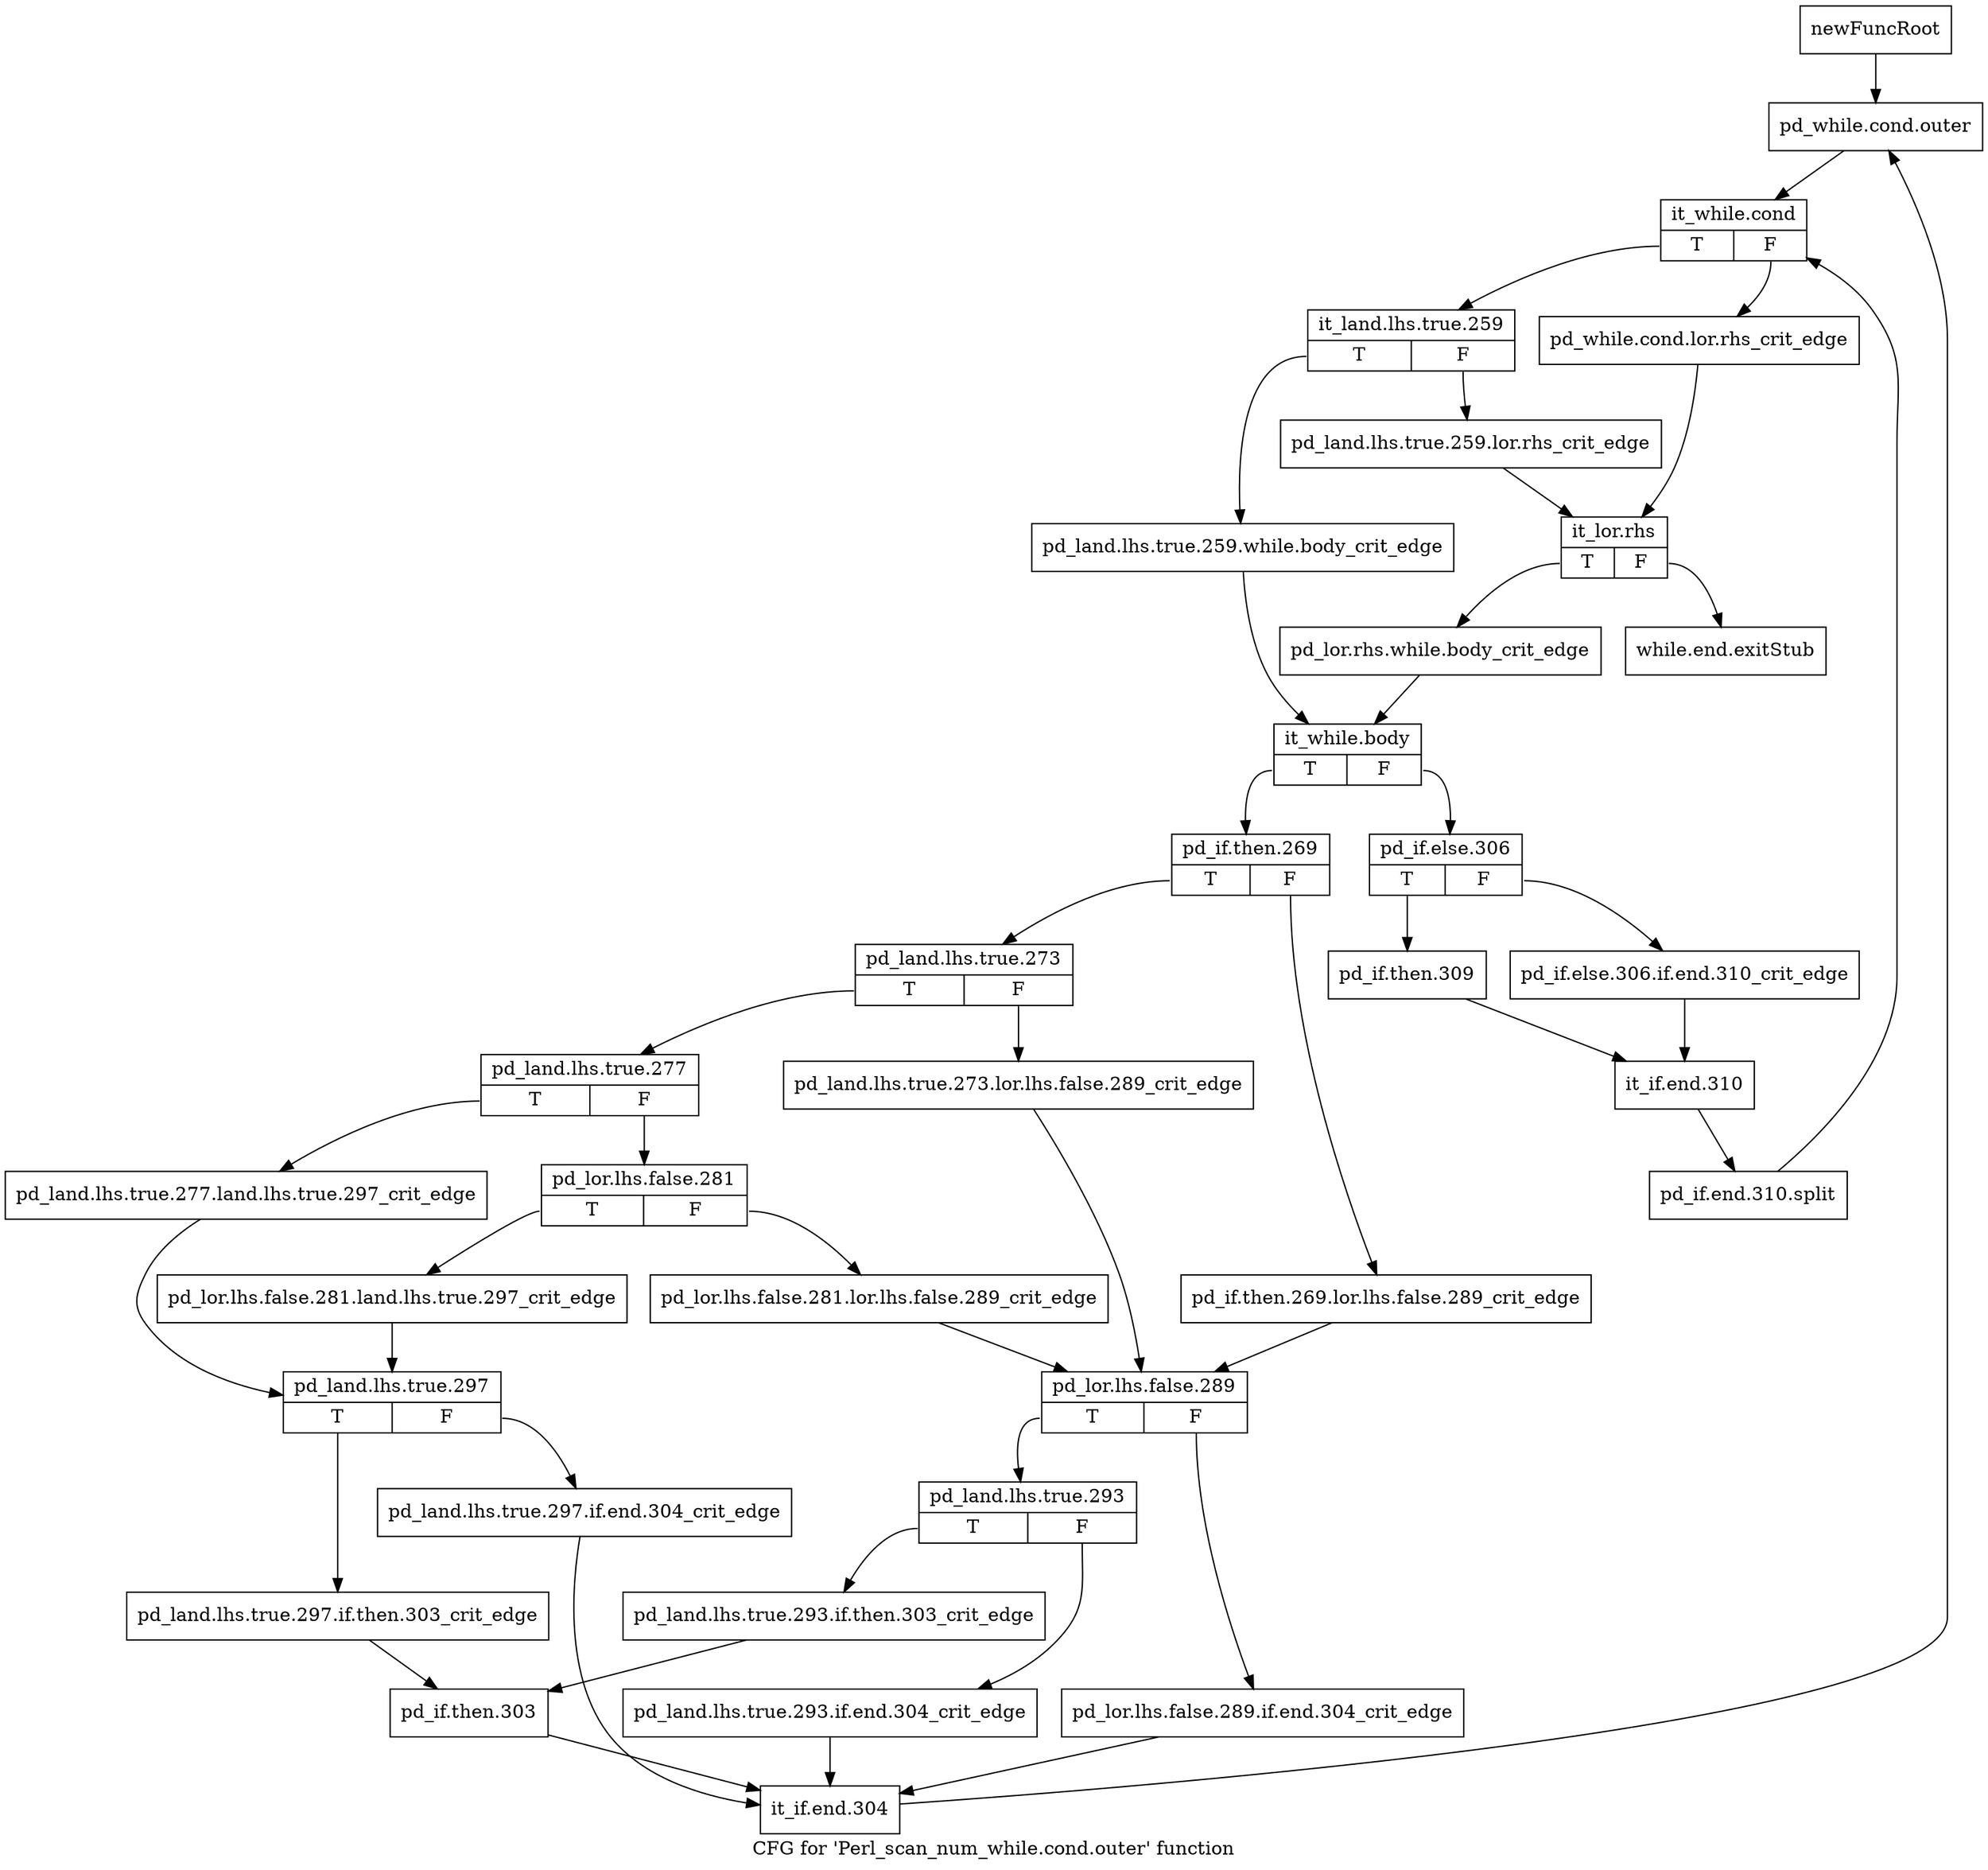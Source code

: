 digraph "CFG for 'Perl_scan_num_while.cond.outer' function" {
	label="CFG for 'Perl_scan_num_while.cond.outer' function";

	Node0x5692350 [shape=record,label="{newFuncRoot}"];
	Node0x5692350 -> Node0x56923f0;
	Node0x56923a0 [shape=record,label="{while.end.exitStub}"];
	Node0x56923f0 [shape=record,label="{pd_while.cond.outer}"];
	Node0x56923f0 -> Node0x5692440;
	Node0x5692440 [shape=record,label="{it_while.cond|{<s0>T|<s1>F}}"];
	Node0x5692440:s0 -> Node0x56924e0;
	Node0x5692440:s1 -> Node0x5692490;
	Node0x5692490 [shape=record,label="{pd_while.cond.lor.rhs_crit_edge}"];
	Node0x5692490 -> Node0x5692580;
	Node0x56924e0 [shape=record,label="{it_land.lhs.true.259|{<s0>T|<s1>F}}"];
	Node0x56924e0:s0 -> Node0x5692620;
	Node0x56924e0:s1 -> Node0x5692530;
	Node0x5692530 [shape=record,label="{pd_land.lhs.true.259.lor.rhs_crit_edge}"];
	Node0x5692530 -> Node0x5692580;
	Node0x5692580 [shape=record,label="{it_lor.rhs|{<s0>T|<s1>F}}"];
	Node0x5692580:s0 -> Node0x56925d0;
	Node0x5692580:s1 -> Node0x56923a0;
	Node0x56925d0 [shape=record,label="{pd_lor.rhs.while.body_crit_edge}"];
	Node0x56925d0 -> Node0x5692670;
	Node0x5692620 [shape=record,label="{pd_land.lhs.true.259.while.body_crit_edge}"];
	Node0x5692620 -> Node0x5692670;
	Node0x5692670 [shape=record,label="{it_while.body|{<s0>T|<s1>F}}"];
	Node0x5692670:s0 -> Node0x5692800;
	Node0x5692670:s1 -> Node0x56926c0;
	Node0x56926c0 [shape=record,label="{pd_if.else.306|{<s0>T|<s1>F}}"];
	Node0x56926c0:s0 -> Node0x5692760;
	Node0x56926c0:s1 -> Node0x5692710;
	Node0x5692710 [shape=record,label="{pd_if.else.306.if.end.310_crit_edge}"];
	Node0x5692710 -> Node0x56927b0;
	Node0x5692760 [shape=record,label="{pd_if.then.309}"];
	Node0x5692760 -> Node0x56927b0;
	Node0x56927b0 [shape=record,label="{it_if.end.310}"];
	Node0x56927b0 -> Node0x6d2e100;
	Node0x6d2e100 [shape=record,label="{pd_if.end.310.split}"];
	Node0x6d2e100 -> Node0x5692440;
	Node0x5692800 [shape=record,label="{pd_if.then.269|{<s0>T|<s1>F}}"];
	Node0x5692800:s0 -> Node0x56928a0;
	Node0x5692800:s1 -> Node0x5692850;
	Node0x5692850 [shape=record,label="{pd_if.then.269.lor.lhs.false.289_crit_edge}"];
	Node0x5692850 -> Node0x5692a30;
	Node0x56928a0 [shape=record,label="{pd_land.lhs.true.273|{<s0>T|<s1>F}}"];
	Node0x56928a0:s0 -> Node0x5692940;
	Node0x56928a0:s1 -> Node0x56928f0;
	Node0x56928f0 [shape=record,label="{pd_land.lhs.true.273.lor.lhs.false.289_crit_edge}"];
	Node0x56928f0 -> Node0x5692a30;
	Node0x5692940 [shape=record,label="{pd_land.lhs.true.277|{<s0>T|<s1>F}}"];
	Node0x5692940:s0 -> Node0x5692c10;
	Node0x5692940:s1 -> Node0x5692990;
	Node0x5692990 [shape=record,label="{pd_lor.lhs.false.281|{<s0>T|<s1>F}}"];
	Node0x5692990:s0 -> Node0x5692bc0;
	Node0x5692990:s1 -> Node0x56929e0;
	Node0x56929e0 [shape=record,label="{pd_lor.lhs.false.281.lor.lhs.false.289_crit_edge}"];
	Node0x56929e0 -> Node0x5692a30;
	Node0x5692a30 [shape=record,label="{pd_lor.lhs.false.289|{<s0>T|<s1>F}}"];
	Node0x5692a30:s0 -> Node0x5692ad0;
	Node0x5692a30:s1 -> Node0x5692a80;
	Node0x5692a80 [shape=record,label="{pd_lor.lhs.false.289.if.end.304_crit_edge}"];
	Node0x5692a80 -> Node0x5692da0;
	Node0x5692ad0 [shape=record,label="{pd_land.lhs.true.293|{<s0>T|<s1>F}}"];
	Node0x5692ad0:s0 -> Node0x5692b70;
	Node0x5692ad0:s1 -> Node0x5692b20;
	Node0x5692b20 [shape=record,label="{pd_land.lhs.true.293.if.end.304_crit_edge}"];
	Node0x5692b20 -> Node0x5692da0;
	Node0x5692b70 [shape=record,label="{pd_land.lhs.true.293.if.then.303_crit_edge}"];
	Node0x5692b70 -> Node0x5692d50;
	Node0x5692bc0 [shape=record,label="{pd_lor.lhs.false.281.land.lhs.true.297_crit_edge}"];
	Node0x5692bc0 -> Node0x5692c60;
	Node0x5692c10 [shape=record,label="{pd_land.lhs.true.277.land.lhs.true.297_crit_edge}"];
	Node0x5692c10 -> Node0x5692c60;
	Node0x5692c60 [shape=record,label="{pd_land.lhs.true.297|{<s0>T|<s1>F}}"];
	Node0x5692c60:s0 -> Node0x5692d00;
	Node0x5692c60:s1 -> Node0x5692cb0;
	Node0x5692cb0 [shape=record,label="{pd_land.lhs.true.297.if.end.304_crit_edge}"];
	Node0x5692cb0 -> Node0x5692da0;
	Node0x5692d00 [shape=record,label="{pd_land.lhs.true.297.if.then.303_crit_edge}"];
	Node0x5692d00 -> Node0x5692d50;
	Node0x5692d50 [shape=record,label="{pd_if.then.303}"];
	Node0x5692d50 -> Node0x5692da0;
	Node0x5692da0 [shape=record,label="{it_if.end.304}"];
	Node0x5692da0 -> Node0x56923f0;
}
